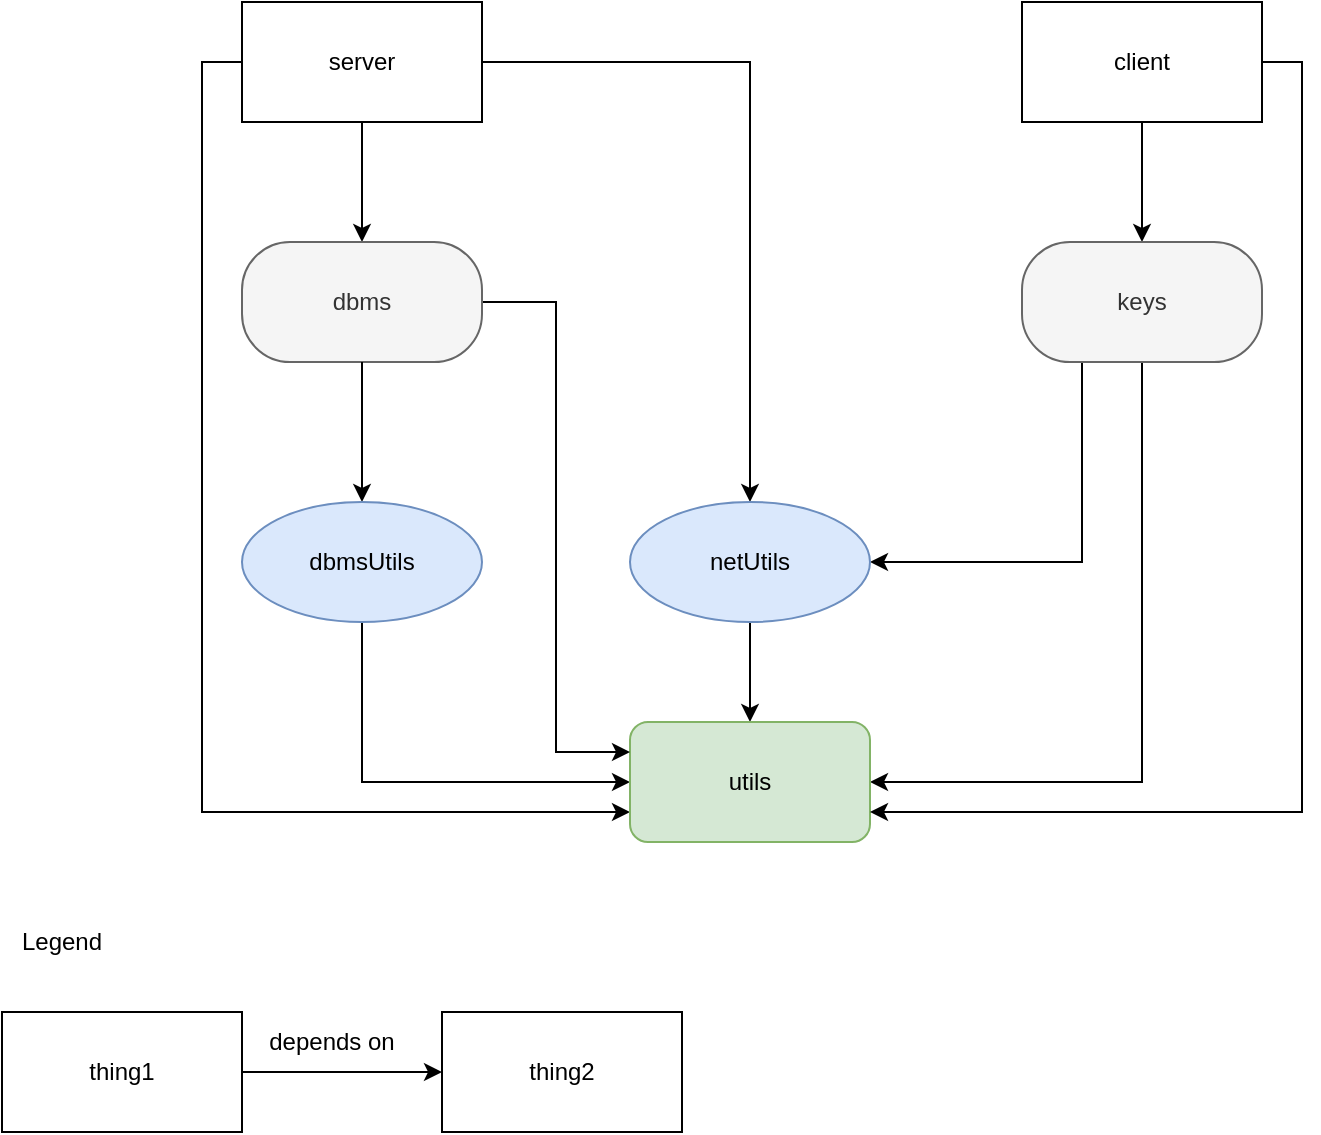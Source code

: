 <mxfile version="17.4.0" type="device"><diagram id="XeAVkd_UVy4LqSrrwQq9" name="Page-1"><mxGraphModel dx="1210" dy="636" grid="1" gridSize="10" guides="1" tooltips="1" connect="1" arrows="1" fold="1" page="1" pageScale="1" pageWidth="827" pageHeight="1169" math="0" shadow="0"><root><mxCell id="0"/><mxCell id="1" parent="0"/><mxCell id="qUGtFSO2oWUx_v0h916a-8" style="edgeStyle=orthogonalEdgeStyle;rounded=0;orthogonalLoop=1;jettySize=auto;html=1;exitX=0.5;exitY=1;exitDx=0;exitDy=0;entryX=0.5;entryY=0;entryDx=0;entryDy=0;" parent="1" source="qUGtFSO2oWUx_v0h916a-2" target="qUGtFSO2oWUx_v0h916a-1" edge="1"><mxGeometry relative="1" as="geometry"/></mxCell><mxCell id="qUGtFSO2oWUx_v0h916a-10" style="edgeStyle=orthogonalEdgeStyle;rounded=0;orthogonalLoop=1;jettySize=auto;html=1;exitX=0.5;exitY=1;exitDx=0;exitDy=0;entryX=1;entryY=0.5;entryDx=0;entryDy=0;" parent="1" source="qUGtFSO2oWUx_v0h916a-3" target="qUGtFSO2oWUx_v0h916a-1" edge="1"><mxGeometry relative="1" as="geometry"/></mxCell><mxCell id="qUGtFSO2oWUx_v0h916a-19" style="edgeStyle=orthogonalEdgeStyle;rounded=0;orthogonalLoop=1;jettySize=auto;html=1;exitX=0;exitY=0.5;exitDx=0;exitDy=0;entryX=0;entryY=0.75;entryDx=0;entryDy=0;" parent="1" source="qUGtFSO2oWUx_v0h916a-7" target="qUGtFSO2oWUx_v0h916a-1" edge="1"><mxGeometry relative="1" as="geometry"/></mxCell><mxCell id="qUGtFSO2oWUx_v0h916a-20" style="edgeStyle=orthogonalEdgeStyle;rounded=0;orthogonalLoop=1;jettySize=auto;html=1;exitX=0.5;exitY=1;exitDx=0;exitDy=0;entryX=0;entryY=0.5;entryDx=0;entryDy=0;" parent="1" source="qUGtFSO2oWUx_v0h916a-5" target="qUGtFSO2oWUx_v0h916a-1" edge="1"><mxGeometry relative="1" as="geometry"/></mxCell><mxCell id="qUGtFSO2oWUx_v0h916a-1" value="utils" style="rounded=1;whiteSpace=wrap;html=1;fillColor=#d5e8d4;strokeColor=#82b366;" parent="1" vertex="1"><mxGeometry x="354" y="490" width="120" height="60" as="geometry"/></mxCell><mxCell id="qUGtFSO2oWUx_v0h916a-14" style="edgeStyle=orthogonalEdgeStyle;rounded=0;orthogonalLoop=1;jettySize=auto;html=1;exitX=0.25;exitY=1;exitDx=0;exitDy=0;entryX=1;entryY=0.5;entryDx=0;entryDy=0;" parent="1" source="qUGtFSO2oWUx_v0h916a-3" target="qUGtFSO2oWUx_v0h916a-2" edge="1"><mxGeometry relative="1" as="geometry"/></mxCell><mxCell id="qUGtFSO2oWUx_v0h916a-15" style="edgeStyle=orthogonalEdgeStyle;rounded=0;orthogonalLoop=1;jettySize=auto;html=1;exitX=1;exitY=0.5;exitDx=0;exitDy=0;entryX=0.5;entryY=0;entryDx=0;entryDy=0;" parent="1" source="qUGtFSO2oWUx_v0h916a-7" target="qUGtFSO2oWUx_v0h916a-2" edge="1"><mxGeometry relative="1" as="geometry"/></mxCell><mxCell id="qUGtFSO2oWUx_v0h916a-2" value="netUtils" style="rounded=1;whiteSpace=wrap;html=1;arcSize=200;fillColor=#dae8fc;strokeColor=#6c8ebf;" parent="1" vertex="1"><mxGeometry x="354" y="380" width="120" height="60" as="geometry"/></mxCell><mxCell id="qUGtFSO2oWUx_v0h916a-13" style="edgeStyle=orthogonalEdgeStyle;rounded=0;orthogonalLoop=1;jettySize=auto;html=1;exitX=0.5;exitY=1;exitDx=0;exitDy=0;entryX=0.5;entryY=0;entryDx=0;entryDy=0;" parent="1" source="qUGtFSO2oWUx_v0h916a-6" target="qUGtFSO2oWUx_v0h916a-3" edge="1"><mxGeometry relative="1" as="geometry"/></mxCell><mxCell id="qUGtFSO2oWUx_v0h916a-3" value="keys" style="rounded=1;whiteSpace=wrap;html=1;fillColor=#f5f5f5;fontColor=#333333;strokeColor=#666666;arcSize=40;" parent="1" vertex="1"><mxGeometry x="550" y="250" width="120" height="60" as="geometry"/></mxCell><mxCell id="qUGtFSO2oWUx_v0h916a-12" style="edgeStyle=orthogonalEdgeStyle;rounded=0;orthogonalLoop=1;jettySize=auto;html=1;exitX=0.5;exitY=1;exitDx=0;exitDy=0;entryX=0.5;entryY=0;entryDx=0;entryDy=0;" parent="1" source="qUGtFSO2oWUx_v0h916a-7" target="qUGtFSO2oWUx_v0h916a-4" edge="1"><mxGeometry relative="1" as="geometry"/></mxCell><mxCell id="qUGtFSO2oWUx_v0h916a-22" style="edgeStyle=orthogonalEdgeStyle;rounded=0;orthogonalLoop=1;jettySize=auto;html=1;exitX=1;exitY=0.5;exitDx=0;exitDy=0;entryX=0;entryY=0.25;entryDx=0;entryDy=0;" parent="1" source="qUGtFSO2oWUx_v0h916a-4" target="qUGtFSO2oWUx_v0h916a-1" edge="1"><mxGeometry relative="1" as="geometry"/></mxCell><mxCell id="qUGtFSO2oWUx_v0h916a-4" value="dbms" style="rounded=1;whiteSpace=wrap;html=1;arcSize=40;glass=0;sketch=0;shadow=0;fillColor=#f5f5f5;fontColor=#333333;strokeColor=#666666;" parent="1" vertex="1"><mxGeometry x="160" y="250" width="120" height="60" as="geometry"/></mxCell><mxCell id="qUGtFSO2oWUx_v0h916a-11" style="edgeStyle=orthogonalEdgeStyle;rounded=0;orthogonalLoop=1;jettySize=auto;html=1;exitX=0.5;exitY=1;exitDx=0;exitDy=0;entryX=0.5;entryY=0;entryDx=0;entryDy=0;" parent="1" source="qUGtFSO2oWUx_v0h916a-4" target="qUGtFSO2oWUx_v0h916a-5" edge="1"><mxGeometry relative="1" as="geometry"/></mxCell><mxCell id="qUGtFSO2oWUx_v0h916a-5" value="dbmsUtils" style="rounded=1;whiteSpace=wrap;html=1;arcSize=200;fillColor=#dae8fc;strokeColor=#6c8ebf;" parent="1" vertex="1"><mxGeometry x="160" y="380" width="120" height="60" as="geometry"/></mxCell><mxCell id="qUGtFSO2oWUx_v0h916a-21" style="edgeStyle=orthogonalEdgeStyle;rounded=0;orthogonalLoop=1;jettySize=auto;html=1;exitX=1;exitY=0.5;exitDx=0;exitDy=0;entryX=1;entryY=0.75;entryDx=0;entryDy=0;" parent="1" source="qUGtFSO2oWUx_v0h916a-6" target="qUGtFSO2oWUx_v0h916a-1" edge="1"><mxGeometry relative="1" as="geometry"/></mxCell><mxCell id="qUGtFSO2oWUx_v0h916a-6" value="client" style="rounded=0;whiteSpace=wrap;html=1;" parent="1" vertex="1"><mxGeometry x="550" y="130" width="120" height="60" as="geometry"/></mxCell><mxCell id="qUGtFSO2oWUx_v0h916a-7" value="server" style="rounded=0;whiteSpace=wrap;html=1;" parent="1" vertex="1"><mxGeometry x="160" y="130" width="120" height="60" as="geometry"/></mxCell><mxCell id="6fTHHTsV30YOrdH_0JL7-1" value="thing2" style="rounded=0;whiteSpace=wrap;html=1;shadow=0;glass=0;sketch=0;gradientColor=none;" vertex="1" parent="1"><mxGeometry x="260" y="635" width="120" height="60" as="geometry"/></mxCell><mxCell id="6fTHHTsV30YOrdH_0JL7-3" style="edgeStyle=orthogonalEdgeStyle;rounded=0;orthogonalLoop=1;jettySize=auto;html=1;exitX=1;exitY=0.5;exitDx=0;exitDy=0;entryX=0;entryY=0.5;entryDx=0;entryDy=0;" edge="1" parent="1" source="6fTHHTsV30YOrdH_0JL7-2" target="6fTHHTsV30YOrdH_0JL7-1"><mxGeometry relative="1" as="geometry"/></mxCell><mxCell id="6fTHHTsV30YOrdH_0JL7-2" value="thing1" style="rounded=0;whiteSpace=wrap;html=1;shadow=0;glass=0;sketch=0;gradientColor=none;" vertex="1" parent="1"><mxGeometry x="40" y="635" width="120" height="60" as="geometry"/></mxCell><mxCell id="6fTHHTsV30YOrdH_0JL7-4" value="depends on" style="text;html=1;strokeColor=none;fillColor=none;align=center;verticalAlign=middle;whiteSpace=wrap;rounded=0;shadow=0;glass=0;sketch=0;" vertex="1" parent="1"><mxGeometry x="170" y="635" width="70" height="30" as="geometry"/></mxCell><mxCell id="6fTHHTsV30YOrdH_0JL7-5" value="Legend" style="text;html=1;strokeColor=none;fillColor=none;align=center;verticalAlign=middle;whiteSpace=wrap;rounded=0;shadow=0;glass=0;sketch=0;" vertex="1" parent="1"><mxGeometry x="40" y="585" width="60" height="30" as="geometry"/></mxCell></root></mxGraphModel></diagram></mxfile>